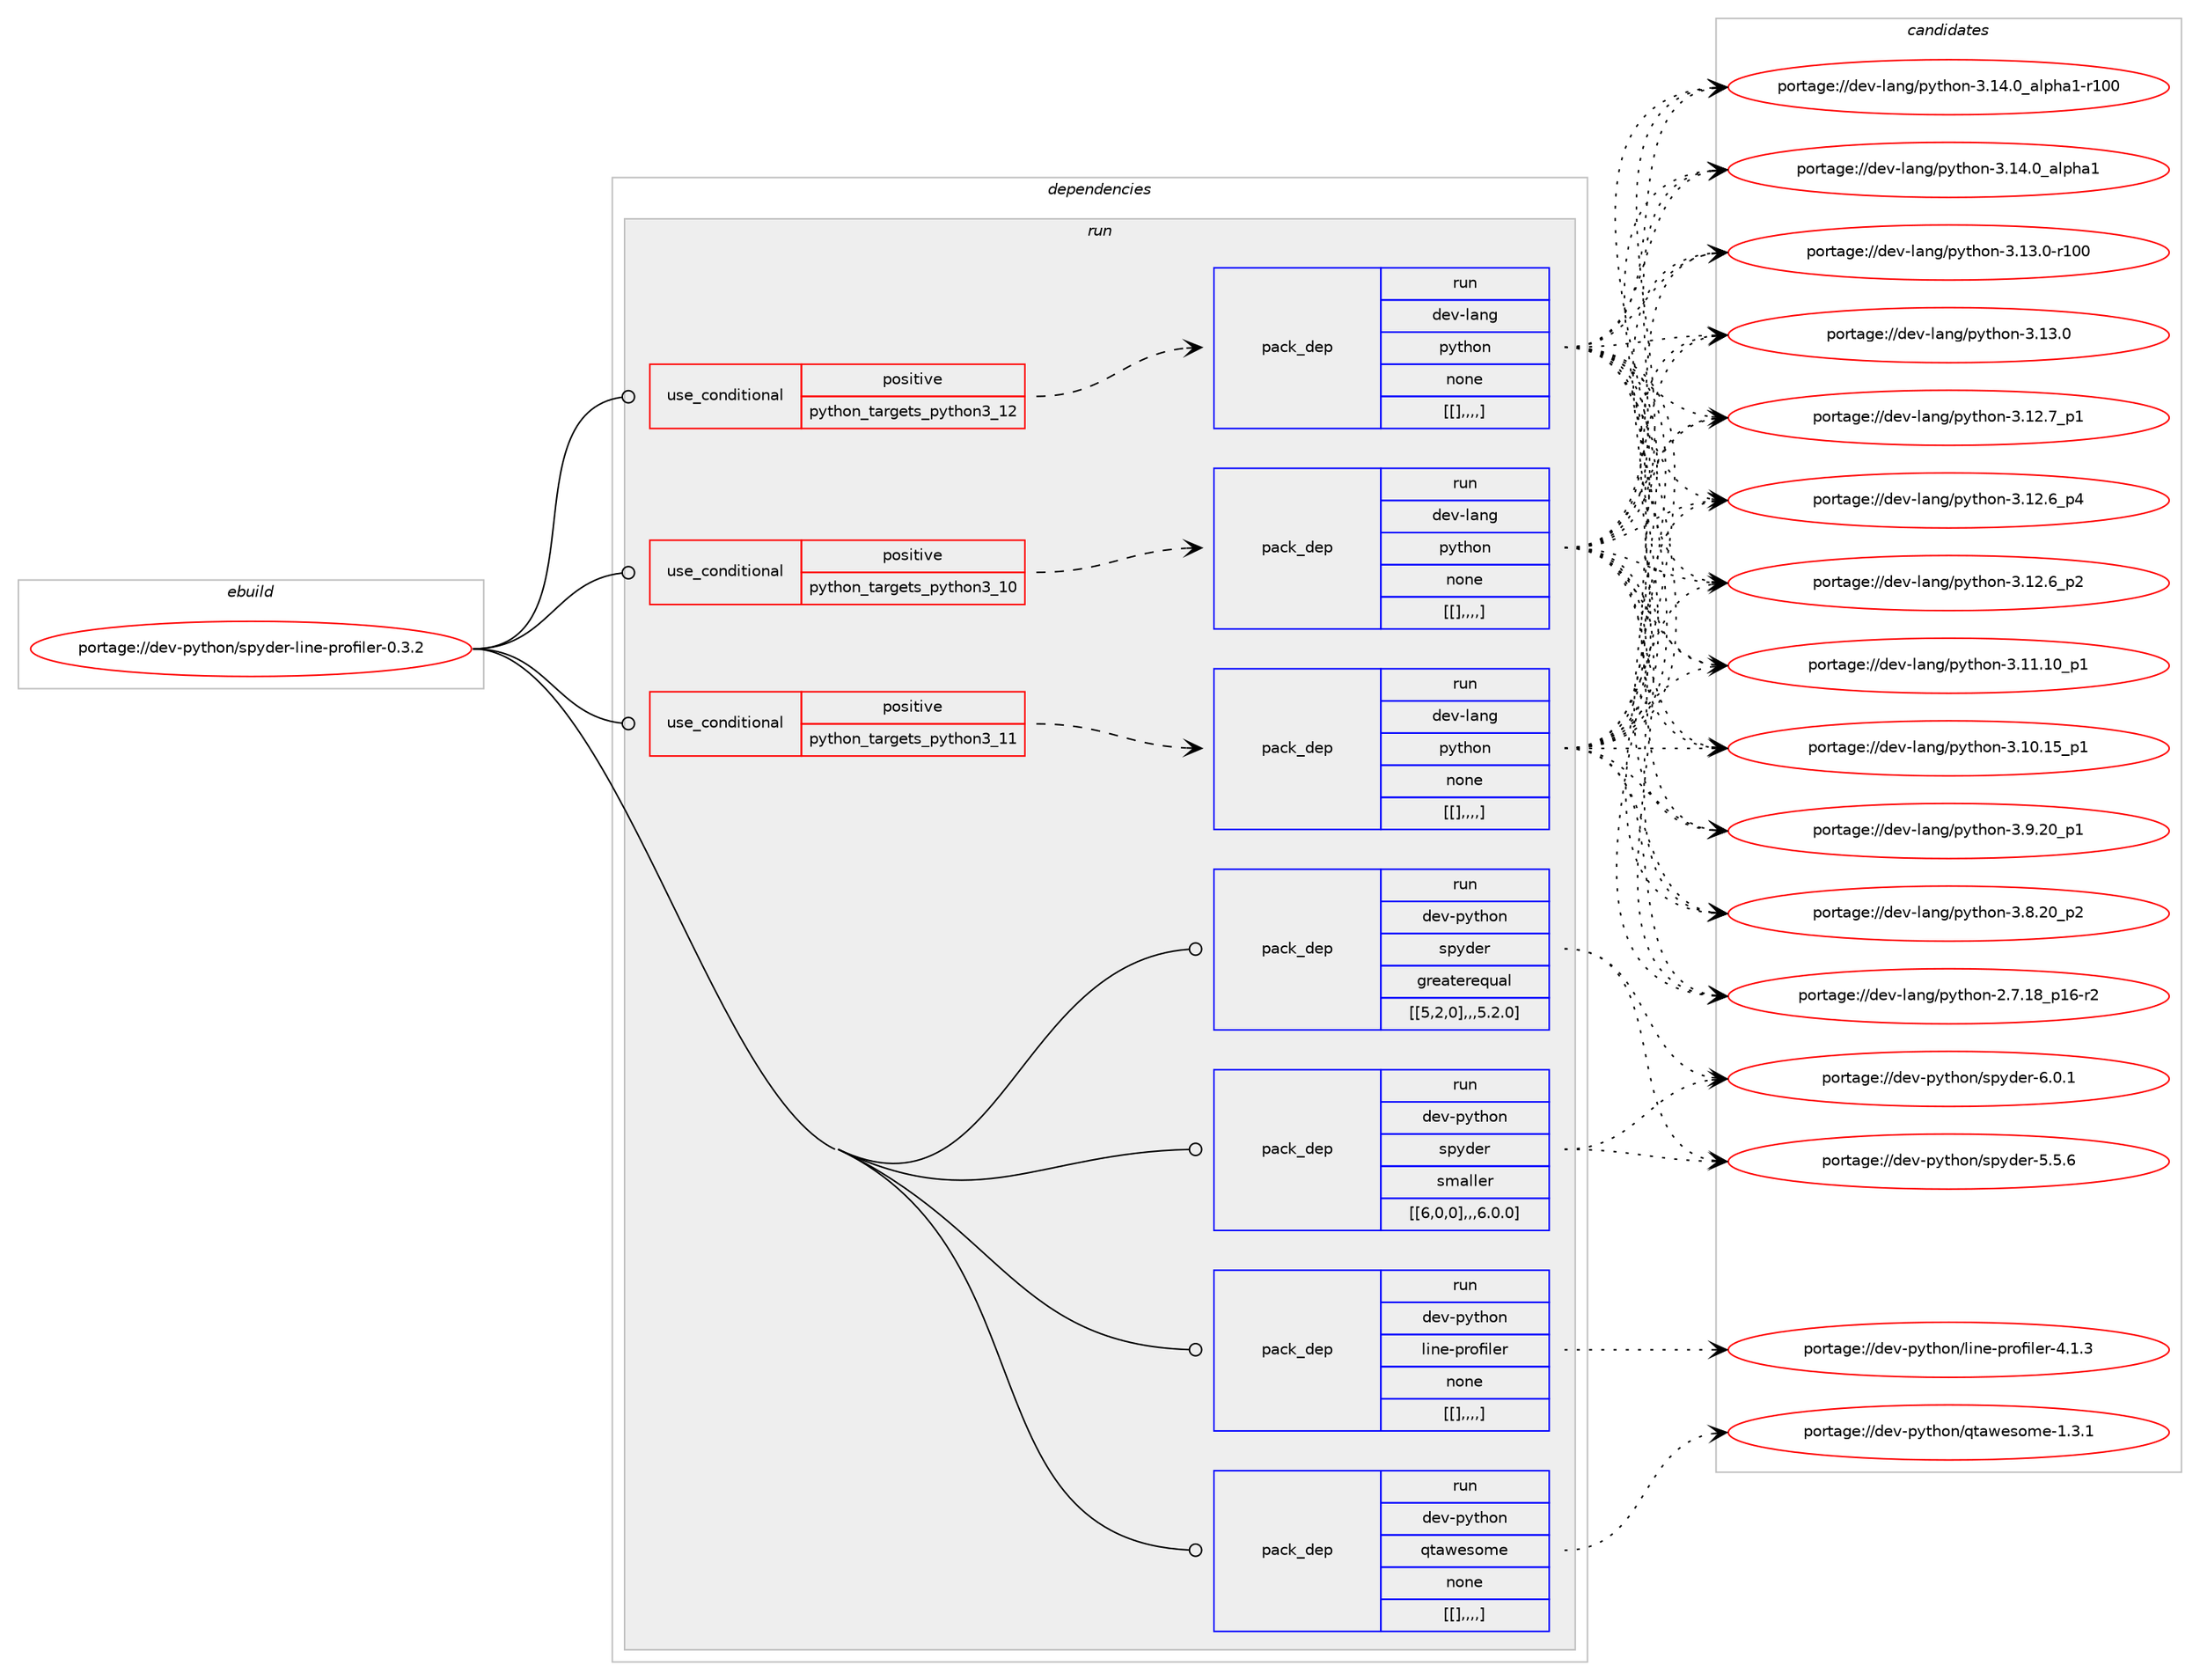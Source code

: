 digraph prolog {

# *************
# Graph options
# *************

newrank=true;
concentrate=true;
compound=true;
graph [rankdir=LR,fontname=Helvetica,fontsize=10,ranksep=1.5];#, ranksep=2.5, nodesep=0.2];
edge  [arrowhead=vee];
node  [fontname=Helvetica,fontsize=10];

# **********
# The ebuild
# **********

subgraph cluster_leftcol {
color=gray;
label=<<i>ebuild</i>>;
id [label="portage://dev-python/spyder-line-profiler-0.3.2", color=red, width=4, href="../dev-python/spyder-line-profiler-0.3.2.svg"];
}

# ****************
# The dependencies
# ****************

subgraph cluster_midcol {
color=gray;
label=<<i>dependencies</i>>;
subgraph cluster_compile {
fillcolor="#eeeeee";
style=filled;
label=<<i>compile</i>>;
}
subgraph cluster_compileandrun {
fillcolor="#eeeeee";
style=filled;
label=<<i>compile and run</i>>;
}
subgraph cluster_run {
fillcolor="#eeeeee";
style=filled;
label=<<i>run</i>>;
subgraph cond42900 {
dependency171547 [label=<<TABLE BORDER="0" CELLBORDER="1" CELLSPACING="0" CELLPADDING="4"><TR><TD ROWSPAN="3" CELLPADDING="10">use_conditional</TD></TR><TR><TD>positive</TD></TR><TR><TD>python_targets_python3_10</TD></TR></TABLE>>, shape=none, color=red];
subgraph pack127310 {
dependency171587 [label=<<TABLE BORDER="0" CELLBORDER="1" CELLSPACING="0" CELLPADDING="4" WIDTH="220"><TR><TD ROWSPAN="6" CELLPADDING="30">pack_dep</TD></TR><TR><TD WIDTH="110">run</TD></TR><TR><TD>dev-lang</TD></TR><TR><TD>python</TD></TR><TR><TD>none</TD></TR><TR><TD>[[],,,,]</TD></TR></TABLE>>, shape=none, color=blue];
}
dependency171547:e -> dependency171587:w [weight=20,style="dashed",arrowhead="vee"];
}
id:e -> dependency171547:w [weight=20,style="solid",arrowhead="odot"];
subgraph cond42923 {
dependency171591 [label=<<TABLE BORDER="0" CELLBORDER="1" CELLSPACING="0" CELLPADDING="4"><TR><TD ROWSPAN="3" CELLPADDING="10">use_conditional</TD></TR><TR><TD>positive</TD></TR><TR><TD>python_targets_python3_11</TD></TR></TABLE>>, shape=none, color=red];
subgraph pack127329 {
dependency171628 [label=<<TABLE BORDER="0" CELLBORDER="1" CELLSPACING="0" CELLPADDING="4" WIDTH="220"><TR><TD ROWSPAN="6" CELLPADDING="30">pack_dep</TD></TR><TR><TD WIDTH="110">run</TD></TR><TR><TD>dev-lang</TD></TR><TR><TD>python</TD></TR><TR><TD>none</TD></TR><TR><TD>[[],,,,]</TD></TR></TABLE>>, shape=none, color=blue];
}
dependency171591:e -> dependency171628:w [weight=20,style="dashed",arrowhead="vee"];
}
id:e -> dependency171591:w [weight=20,style="solid",arrowhead="odot"];
subgraph cond42939 {
dependency171648 [label=<<TABLE BORDER="0" CELLBORDER="1" CELLSPACING="0" CELLPADDING="4"><TR><TD ROWSPAN="3" CELLPADDING="10">use_conditional</TD></TR><TR><TD>positive</TD></TR><TR><TD>python_targets_python3_12</TD></TR></TABLE>>, shape=none, color=red];
subgraph pack127371 {
dependency171672 [label=<<TABLE BORDER="0" CELLBORDER="1" CELLSPACING="0" CELLPADDING="4" WIDTH="220"><TR><TD ROWSPAN="6" CELLPADDING="30">pack_dep</TD></TR><TR><TD WIDTH="110">run</TD></TR><TR><TD>dev-lang</TD></TR><TR><TD>python</TD></TR><TR><TD>none</TD></TR><TR><TD>[[],,,,]</TD></TR></TABLE>>, shape=none, color=blue];
}
dependency171648:e -> dependency171672:w [weight=20,style="dashed",arrowhead="vee"];
}
id:e -> dependency171648:w [weight=20,style="solid",arrowhead="odot"];
subgraph pack127388 {
dependency171715 [label=<<TABLE BORDER="0" CELLBORDER="1" CELLSPACING="0" CELLPADDING="4" WIDTH="220"><TR><TD ROWSPAN="6" CELLPADDING="30">pack_dep</TD></TR><TR><TD WIDTH="110">run</TD></TR><TR><TD>dev-python</TD></TR><TR><TD>line-profiler</TD></TR><TR><TD>none</TD></TR><TR><TD>[[],,,,]</TD></TR></TABLE>>, shape=none, color=blue];
}
id:e -> dependency171715:w [weight=20,style="solid",arrowhead="odot"];
subgraph pack127423 {
dependency171754 [label=<<TABLE BORDER="0" CELLBORDER="1" CELLSPACING="0" CELLPADDING="4" WIDTH="220"><TR><TD ROWSPAN="6" CELLPADDING="30">pack_dep</TD></TR><TR><TD WIDTH="110">run</TD></TR><TR><TD>dev-python</TD></TR><TR><TD>qtawesome</TD></TR><TR><TD>none</TD></TR><TR><TD>[[],,,,]</TD></TR></TABLE>>, shape=none, color=blue];
}
id:e -> dependency171754:w [weight=20,style="solid",arrowhead="odot"];
subgraph pack127435 {
dependency171780 [label=<<TABLE BORDER="0" CELLBORDER="1" CELLSPACING="0" CELLPADDING="4" WIDTH="220"><TR><TD ROWSPAN="6" CELLPADDING="30">pack_dep</TD></TR><TR><TD WIDTH="110">run</TD></TR><TR><TD>dev-python</TD></TR><TR><TD>spyder</TD></TR><TR><TD>greaterequal</TD></TR><TR><TD>[[5,2,0],,,5.2.0]</TD></TR></TABLE>>, shape=none, color=blue];
}
id:e -> dependency171780:w [weight=20,style="solid",arrowhead="odot"];
subgraph pack127468 {
dependency171826 [label=<<TABLE BORDER="0" CELLBORDER="1" CELLSPACING="0" CELLPADDING="4" WIDTH="220"><TR><TD ROWSPAN="6" CELLPADDING="30">pack_dep</TD></TR><TR><TD WIDTH="110">run</TD></TR><TR><TD>dev-python</TD></TR><TR><TD>spyder</TD></TR><TR><TD>smaller</TD></TR><TR><TD>[[6,0,0],,,6.0.0]</TD></TR></TABLE>>, shape=none, color=blue];
}
id:e -> dependency171826:w [weight=20,style="solid",arrowhead="odot"];
}
}

# **************
# The candidates
# **************

subgraph cluster_choices {
rank=same;
color=gray;
label=<<i>candidates</i>>;

subgraph choice127213 {
color=black;
nodesep=1;
choice100101118451089711010347112121116104111110455146495246489597108112104974945114494848 [label="portage://dev-lang/python-3.14.0_alpha1-r100", color=red, width=4,href="../dev-lang/python-3.14.0_alpha1-r100.svg"];
choice1001011184510897110103471121211161041111104551464952464895971081121049749 [label="portage://dev-lang/python-3.14.0_alpha1", color=red, width=4,href="../dev-lang/python-3.14.0_alpha1.svg"];
choice1001011184510897110103471121211161041111104551464951464845114494848 [label="portage://dev-lang/python-3.13.0-r100", color=red, width=4,href="../dev-lang/python-3.13.0-r100.svg"];
choice10010111845108971101034711212111610411111045514649514648 [label="portage://dev-lang/python-3.13.0", color=red, width=4,href="../dev-lang/python-3.13.0.svg"];
choice100101118451089711010347112121116104111110455146495046559511249 [label="portage://dev-lang/python-3.12.7_p1", color=red, width=4,href="../dev-lang/python-3.12.7_p1.svg"];
choice100101118451089711010347112121116104111110455146495046549511252 [label="portage://dev-lang/python-3.12.6_p4", color=red, width=4,href="../dev-lang/python-3.12.6_p4.svg"];
choice100101118451089711010347112121116104111110455146495046549511250 [label="portage://dev-lang/python-3.12.6_p2", color=red, width=4,href="../dev-lang/python-3.12.6_p2.svg"];
choice10010111845108971101034711212111610411111045514649494649489511249 [label="portage://dev-lang/python-3.11.10_p1", color=red, width=4,href="../dev-lang/python-3.11.10_p1.svg"];
choice10010111845108971101034711212111610411111045514649484649539511249 [label="portage://dev-lang/python-3.10.15_p1", color=red, width=4,href="../dev-lang/python-3.10.15_p1.svg"];
choice100101118451089711010347112121116104111110455146574650489511249 [label="portage://dev-lang/python-3.9.20_p1", color=red, width=4,href="../dev-lang/python-3.9.20_p1.svg"];
choice100101118451089711010347112121116104111110455146564650489511250 [label="portage://dev-lang/python-3.8.20_p2", color=red, width=4,href="../dev-lang/python-3.8.20_p2.svg"];
choice100101118451089711010347112121116104111110455046554649569511249544511450 [label="portage://dev-lang/python-2.7.18_p16-r2", color=red, width=4,href="../dev-lang/python-2.7.18_p16-r2.svg"];
dependency171587:e -> choice100101118451089711010347112121116104111110455146495246489597108112104974945114494848:w [style=dotted,weight="100"];
dependency171587:e -> choice1001011184510897110103471121211161041111104551464952464895971081121049749:w [style=dotted,weight="100"];
dependency171587:e -> choice1001011184510897110103471121211161041111104551464951464845114494848:w [style=dotted,weight="100"];
dependency171587:e -> choice10010111845108971101034711212111610411111045514649514648:w [style=dotted,weight="100"];
dependency171587:e -> choice100101118451089711010347112121116104111110455146495046559511249:w [style=dotted,weight="100"];
dependency171587:e -> choice100101118451089711010347112121116104111110455146495046549511252:w [style=dotted,weight="100"];
dependency171587:e -> choice100101118451089711010347112121116104111110455146495046549511250:w [style=dotted,weight="100"];
dependency171587:e -> choice10010111845108971101034711212111610411111045514649494649489511249:w [style=dotted,weight="100"];
dependency171587:e -> choice10010111845108971101034711212111610411111045514649484649539511249:w [style=dotted,weight="100"];
dependency171587:e -> choice100101118451089711010347112121116104111110455146574650489511249:w [style=dotted,weight="100"];
dependency171587:e -> choice100101118451089711010347112121116104111110455146564650489511250:w [style=dotted,weight="100"];
dependency171587:e -> choice100101118451089711010347112121116104111110455046554649569511249544511450:w [style=dotted,weight="100"];
}
subgraph choice127219 {
color=black;
nodesep=1;
choice100101118451089711010347112121116104111110455146495246489597108112104974945114494848 [label="portage://dev-lang/python-3.14.0_alpha1-r100", color=red, width=4,href="../dev-lang/python-3.14.0_alpha1-r100.svg"];
choice1001011184510897110103471121211161041111104551464952464895971081121049749 [label="portage://dev-lang/python-3.14.0_alpha1", color=red, width=4,href="../dev-lang/python-3.14.0_alpha1.svg"];
choice1001011184510897110103471121211161041111104551464951464845114494848 [label="portage://dev-lang/python-3.13.0-r100", color=red, width=4,href="../dev-lang/python-3.13.0-r100.svg"];
choice10010111845108971101034711212111610411111045514649514648 [label="portage://dev-lang/python-3.13.0", color=red, width=4,href="../dev-lang/python-3.13.0.svg"];
choice100101118451089711010347112121116104111110455146495046559511249 [label="portage://dev-lang/python-3.12.7_p1", color=red, width=4,href="../dev-lang/python-3.12.7_p1.svg"];
choice100101118451089711010347112121116104111110455146495046549511252 [label="portage://dev-lang/python-3.12.6_p4", color=red, width=4,href="../dev-lang/python-3.12.6_p4.svg"];
choice100101118451089711010347112121116104111110455146495046549511250 [label="portage://dev-lang/python-3.12.6_p2", color=red, width=4,href="../dev-lang/python-3.12.6_p2.svg"];
choice10010111845108971101034711212111610411111045514649494649489511249 [label="portage://dev-lang/python-3.11.10_p1", color=red, width=4,href="../dev-lang/python-3.11.10_p1.svg"];
choice10010111845108971101034711212111610411111045514649484649539511249 [label="portage://dev-lang/python-3.10.15_p1", color=red, width=4,href="../dev-lang/python-3.10.15_p1.svg"];
choice100101118451089711010347112121116104111110455146574650489511249 [label="portage://dev-lang/python-3.9.20_p1", color=red, width=4,href="../dev-lang/python-3.9.20_p1.svg"];
choice100101118451089711010347112121116104111110455146564650489511250 [label="portage://dev-lang/python-3.8.20_p2", color=red, width=4,href="../dev-lang/python-3.8.20_p2.svg"];
choice100101118451089711010347112121116104111110455046554649569511249544511450 [label="portage://dev-lang/python-2.7.18_p16-r2", color=red, width=4,href="../dev-lang/python-2.7.18_p16-r2.svg"];
dependency171628:e -> choice100101118451089711010347112121116104111110455146495246489597108112104974945114494848:w [style=dotted,weight="100"];
dependency171628:e -> choice1001011184510897110103471121211161041111104551464952464895971081121049749:w [style=dotted,weight="100"];
dependency171628:e -> choice1001011184510897110103471121211161041111104551464951464845114494848:w [style=dotted,weight="100"];
dependency171628:e -> choice10010111845108971101034711212111610411111045514649514648:w [style=dotted,weight="100"];
dependency171628:e -> choice100101118451089711010347112121116104111110455146495046559511249:w [style=dotted,weight="100"];
dependency171628:e -> choice100101118451089711010347112121116104111110455146495046549511252:w [style=dotted,weight="100"];
dependency171628:e -> choice100101118451089711010347112121116104111110455146495046549511250:w [style=dotted,weight="100"];
dependency171628:e -> choice10010111845108971101034711212111610411111045514649494649489511249:w [style=dotted,weight="100"];
dependency171628:e -> choice10010111845108971101034711212111610411111045514649484649539511249:w [style=dotted,weight="100"];
dependency171628:e -> choice100101118451089711010347112121116104111110455146574650489511249:w [style=dotted,weight="100"];
dependency171628:e -> choice100101118451089711010347112121116104111110455146564650489511250:w [style=dotted,weight="100"];
dependency171628:e -> choice100101118451089711010347112121116104111110455046554649569511249544511450:w [style=dotted,weight="100"];
}
subgraph choice127225 {
color=black;
nodesep=1;
choice100101118451089711010347112121116104111110455146495246489597108112104974945114494848 [label="portage://dev-lang/python-3.14.0_alpha1-r100", color=red, width=4,href="../dev-lang/python-3.14.0_alpha1-r100.svg"];
choice1001011184510897110103471121211161041111104551464952464895971081121049749 [label="portage://dev-lang/python-3.14.0_alpha1", color=red, width=4,href="../dev-lang/python-3.14.0_alpha1.svg"];
choice1001011184510897110103471121211161041111104551464951464845114494848 [label="portage://dev-lang/python-3.13.0-r100", color=red, width=4,href="../dev-lang/python-3.13.0-r100.svg"];
choice10010111845108971101034711212111610411111045514649514648 [label="portage://dev-lang/python-3.13.0", color=red, width=4,href="../dev-lang/python-3.13.0.svg"];
choice100101118451089711010347112121116104111110455146495046559511249 [label="portage://dev-lang/python-3.12.7_p1", color=red, width=4,href="../dev-lang/python-3.12.7_p1.svg"];
choice100101118451089711010347112121116104111110455146495046549511252 [label="portage://dev-lang/python-3.12.6_p4", color=red, width=4,href="../dev-lang/python-3.12.6_p4.svg"];
choice100101118451089711010347112121116104111110455146495046549511250 [label="portage://dev-lang/python-3.12.6_p2", color=red, width=4,href="../dev-lang/python-3.12.6_p2.svg"];
choice10010111845108971101034711212111610411111045514649494649489511249 [label="portage://dev-lang/python-3.11.10_p1", color=red, width=4,href="../dev-lang/python-3.11.10_p1.svg"];
choice10010111845108971101034711212111610411111045514649484649539511249 [label="portage://dev-lang/python-3.10.15_p1", color=red, width=4,href="../dev-lang/python-3.10.15_p1.svg"];
choice100101118451089711010347112121116104111110455146574650489511249 [label="portage://dev-lang/python-3.9.20_p1", color=red, width=4,href="../dev-lang/python-3.9.20_p1.svg"];
choice100101118451089711010347112121116104111110455146564650489511250 [label="portage://dev-lang/python-3.8.20_p2", color=red, width=4,href="../dev-lang/python-3.8.20_p2.svg"];
choice100101118451089711010347112121116104111110455046554649569511249544511450 [label="portage://dev-lang/python-2.7.18_p16-r2", color=red, width=4,href="../dev-lang/python-2.7.18_p16-r2.svg"];
dependency171672:e -> choice100101118451089711010347112121116104111110455146495246489597108112104974945114494848:w [style=dotted,weight="100"];
dependency171672:e -> choice1001011184510897110103471121211161041111104551464952464895971081121049749:w [style=dotted,weight="100"];
dependency171672:e -> choice1001011184510897110103471121211161041111104551464951464845114494848:w [style=dotted,weight="100"];
dependency171672:e -> choice10010111845108971101034711212111610411111045514649514648:w [style=dotted,weight="100"];
dependency171672:e -> choice100101118451089711010347112121116104111110455146495046559511249:w [style=dotted,weight="100"];
dependency171672:e -> choice100101118451089711010347112121116104111110455146495046549511252:w [style=dotted,weight="100"];
dependency171672:e -> choice100101118451089711010347112121116104111110455146495046549511250:w [style=dotted,weight="100"];
dependency171672:e -> choice10010111845108971101034711212111610411111045514649494649489511249:w [style=dotted,weight="100"];
dependency171672:e -> choice10010111845108971101034711212111610411111045514649484649539511249:w [style=dotted,weight="100"];
dependency171672:e -> choice100101118451089711010347112121116104111110455146574650489511249:w [style=dotted,weight="100"];
dependency171672:e -> choice100101118451089711010347112121116104111110455146564650489511250:w [style=dotted,weight="100"];
dependency171672:e -> choice100101118451089711010347112121116104111110455046554649569511249544511450:w [style=dotted,weight="100"];
}
subgraph choice127248 {
color=black;
nodesep=1;
choice100101118451121211161041111104710810511010145112114111102105108101114455246494651 [label="portage://dev-python/line-profiler-4.1.3", color=red, width=4,href="../dev-python/line-profiler-4.1.3.svg"];
dependency171715:e -> choice100101118451121211161041111104710810511010145112114111102105108101114455246494651:w [style=dotted,weight="100"];
}
subgraph choice127249 {
color=black;
nodesep=1;
choice100101118451121211161041111104711311697119101115111109101454946514649 [label="portage://dev-python/qtawesome-1.3.1", color=red, width=4,href="../dev-python/qtawesome-1.3.1.svg"];
dependency171754:e -> choice100101118451121211161041111104711311697119101115111109101454946514649:w [style=dotted,weight="100"];
}
subgraph choice127251 {
color=black;
nodesep=1;
choice1001011184511212111610411111047115112121100101114455446484649 [label="portage://dev-python/spyder-6.0.1", color=red, width=4,href="../dev-python/spyder-6.0.1.svg"];
choice1001011184511212111610411111047115112121100101114455346534654 [label="portage://dev-python/spyder-5.5.6", color=red, width=4,href="../dev-python/spyder-5.5.6.svg"];
dependency171780:e -> choice1001011184511212111610411111047115112121100101114455446484649:w [style=dotted,weight="100"];
dependency171780:e -> choice1001011184511212111610411111047115112121100101114455346534654:w [style=dotted,weight="100"];
}
subgraph choice127298 {
color=black;
nodesep=1;
choice1001011184511212111610411111047115112121100101114455446484649 [label="portage://dev-python/spyder-6.0.1", color=red, width=4,href="../dev-python/spyder-6.0.1.svg"];
choice1001011184511212111610411111047115112121100101114455346534654 [label="portage://dev-python/spyder-5.5.6", color=red, width=4,href="../dev-python/spyder-5.5.6.svg"];
dependency171826:e -> choice1001011184511212111610411111047115112121100101114455446484649:w [style=dotted,weight="100"];
dependency171826:e -> choice1001011184511212111610411111047115112121100101114455346534654:w [style=dotted,weight="100"];
}
}

}
